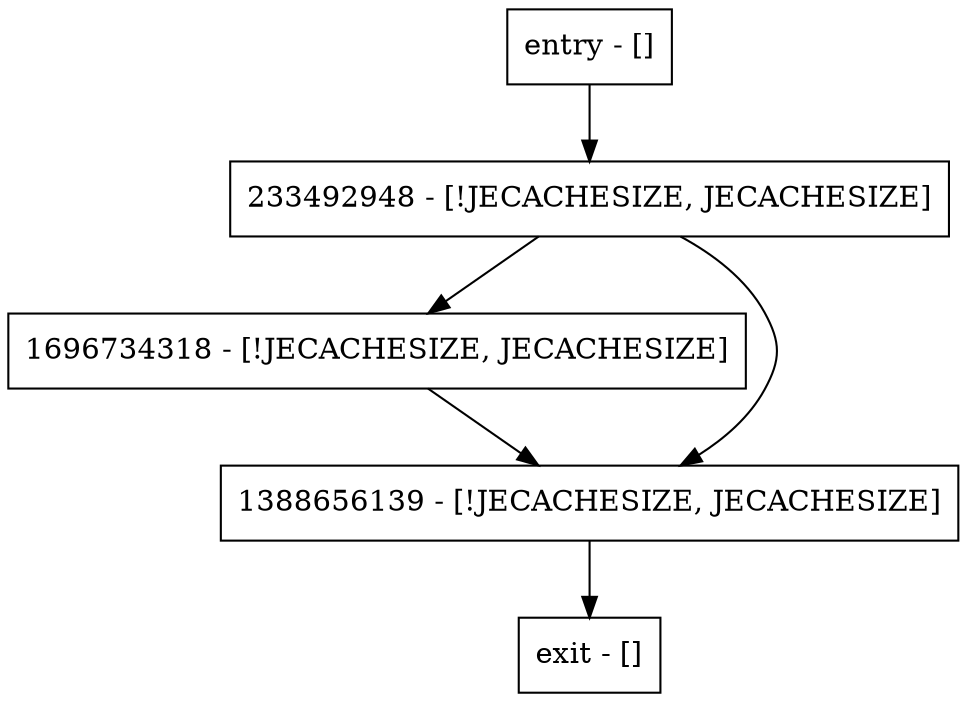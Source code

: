 digraph getLogSize {
node [shape=record];
entry [label="entry - []"];
exit [label="exit - []"];
1696734318 [label="1696734318 - [!JECACHESIZE, JECACHESIZE]"];
1388656139 [label="1388656139 - [!JECACHESIZE, JECACHESIZE]"];
233492948 [label="233492948 - [!JECACHESIZE, JECACHESIZE]"];
entry;
exit;
entry -> 233492948;
1696734318 -> 1388656139;
1388656139 -> exit;
233492948 -> 1696734318;
233492948 -> 1388656139;
}
